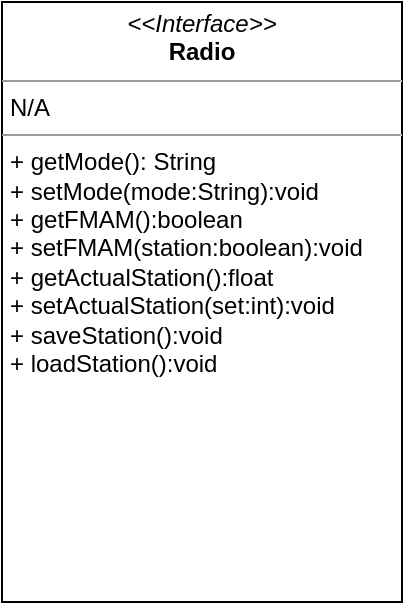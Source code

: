 <mxfile version="20.5.3" type="github"><diagram id="kRqsOCaYbicmYBVgTPLm" name="Page-1"><mxGraphModel dx="1068" dy="452" grid="1" gridSize="10" guides="1" tooltips="1" connect="1" arrows="1" fold="1" page="1" pageScale="1" pageWidth="827" pageHeight="1169" math="0" shadow="0"><root><mxCell id="0"/><mxCell id="1" parent="0"/><mxCell id="PxhW3glg8Rv6TpSXncMb-1" value="&lt;p style=&quot;margin:0px;margin-top:4px;text-align:center;&quot;&gt;&lt;i&gt;&amp;lt;&amp;lt;Interface&amp;gt;&amp;gt;&lt;/i&gt;&lt;br&gt;&lt;b&gt;Radio&lt;/b&gt;&lt;/p&gt;&lt;hr size=&quot;1&quot;&gt;&lt;p style=&quot;margin:0px;margin-left:4px;&quot;&gt;N/A&lt;/p&gt;&lt;hr size=&quot;1&quot;&gt;&lt;p style=&quot;margin:0px;margin-left:4px;&quot;&gt;+ getMode(): String&lt;/p&gt;&lt;p style=&quot;margin:0px;margin-left:4px;&quot;&gt;+ setMode(mode:String):void&lt;/p&gt;&lt;p style=&quot;margin:0px;margin-left:4px;&quot;&gt;+ getFMAM():boolean&lt;/p&gt;&lt;p style=&quot;margin:0px;margin-left:4px;&quot;&gt;+ setFMAM(station:boolean):void&lt;/p&gt;&lt;p style=&quot;margin:0px;margin-left:4px;&quot;&gt;+ getActualStation():float&lt;/p&gt;&lt;p style=&quot;margin:0px;margin-left:4px;&quot;&gt;+ setActualStation(set:int):void&lt;/p&gt;&lt;p style=&quot;margin:0px;margin-left:4px;&quot;&gt;+ saveStation():void&lt;/p&gt;&lt;p style=&quot;margin:0px;margin-left:4px;&quot;&gt;+ loadStation():void&lt;/p&gt;&lt;p style=&quot;margin:0px;margin-left:4px;&quot;&gt;&lt;br&gt;&lt;/p&gt;" style="verticalAlign=top;align=left;overflow=fill;fontSize=12;fontFamily=Helvetica;html=1;" vertex="1" parent="1"><mxGeometry x="20" y="160" width="200" height="300" as="geometry"/></mxCell></root></mxGraphModel></diagram></mxfile>